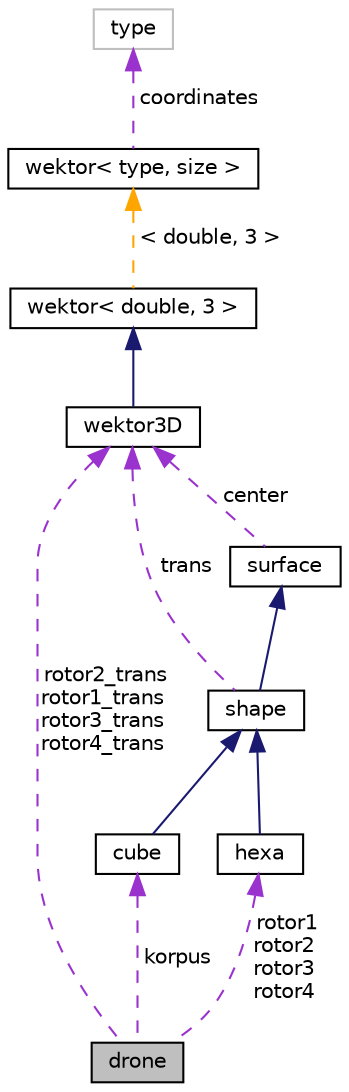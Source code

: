 digraph "drone"
{
  edge [fontname="Helvetica",fontsize="10",labelfontname="Helvetica",labelfontsize="10"];
  node [fontname="Helvetica",fontsize="10",shape=record];
  Node1 [label="drone",height=0.2,width=0.4,color="black", fillcolor="grey75", style="filled", fontcolor="black"];
  Node2 -> Node1 [dir="back",color="darkorchid3",fontsize="10",style="dashed",label=" korpus" ,fontname="Helvetica"];
  Node2 [label="cube",height=0.2,width=0.4,color="black", fillcolor="white", style="filled",URL="$classcube.html",tooltip="Modeluje pojęcie prostopadłościanu. "];
  Node3 -> Node2 [dir="back",color="midnightblue",fontsize="10",style="solid",fontname="Helvetica"];
  Node3 [label="shape",height=0.2,width=0.4,color="black", fillcolor="white", style="filled",URL="$classshape.html",tooltip="Modeluje pojęcie kształtu. "];
  Node4 -> Node3 [dir="back",color="midnightblue",fontsize="10",style="solid",fontname="Helvetica"];
  Node4 [label="surface",height=0.2,width=0.4,color="black", fillcolor="white", style="filled",URL="$classsurface.html",tooltip="Modeluje pojęcie powierzchni. "];
  Node5 -> Node4 [dir="back",color="darkorchid3",fontsize="10",style="dashed",label=" center" ,fontname="Helvetica"];
  Node5 [label="wektor3D",height=0.2,width=0.4,color="black", fillcolor="white", style="filled",URL="$classwektor3_d.html",tooltip="Modeluje pojęcie wektorów w 3 wymiarach. "];
  Node6 -> Node5 [dir="back",color="midnightblue",fontsize="10",style="solid",fontname="Helvetica"];
  Node6 [label="wektor\< double, 3 \>",height=0.2,width=0.4,color="black", fillcolor="white", style="filled",URL="$classwektor.html"];
  Node7 -> Node6 [dir="back",color="orange",fontsize="10",style="dashed",label=" \< double, 3 \>" ,fontname="Helvetica"];
  Node7 [label="wektor\< type, size \>",height=0.2,width=0.4,color="black", fillcolor="white", style="filled",URL="$classwektor.html",tooltip="Modeluje pojęcie wektora. "];
  Node8 -> Node7 [dir="back",color="darkorchid3",fontsize="10",style="dashed",label=" coordinates" ,fontname="Helvetica"];
  Node8 [label="type",height=0.2,width=0.4,color="grey75", fillcolor="white", style="filled"];
  Node5 -> Node3 [dir="back",color="darkorchid3",fontsize="10",style="dashed",label=" trans" ,fontname="Helvetica"];
  Node9 -> Node1 [dir="back",color="darkorchid3",fontsize="10",style="dashed",label=" rotor1\nrotor2\nrotor3\nrotor4" ,fontname="Helvetica"];
  Node9 [label="hexa",height=0.2,width=0.4,color="black", fillcolor="white", style="filled",URL="$classhexa.html",tooltip="Modeluje pojęcie graniastosłupa o podstawie sześciokąta. "];
  Node3 -> Node9 [dir="back",color="midnightblue",fontsize="10",style="solid",fontname="Helvetica"];
  Node5 -> Node1 [dir="back",color="darkorchid3",fontsize="10",style="dashed",label=" rotor2_trans\nrotor1_trans\nrotor3_trans\nrotor4_trans" ,fontname="Helvetica"];
}
